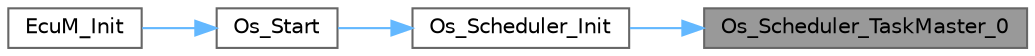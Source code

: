 digraph "Os_Scheduler_TaskMaster_0"
{
 // LATEX_PDF_SIZE
  bgcolor="transparent";
  edge [fontname=Helvetica,fontsize=10,labelfontname=Helvetica,labelfontsize=10];
  node [fontname=Helvetica,fontsize=10,shape=box,height=0.2,width=0.4];
  rankdir="RL";
  Node1 [id="Node000001",label="Os_Scheduler_TaskMaster_0",height=0.2,width=0.4,color="gray40", fillcolor="grey60", style="filled", fontcolor="black",tooltip="Initialization task."];
  Node1 -> Node2 [id="edge1_Node000001_Node000002",dir="back",color="steelblue1",style="solid",tooltip=" "];
  Node2 [id="Node000002",label="Os_Scheduler_Init",height=0.2,width=0.4,color="grey40", fillcolor="white", style="filled",URL="$_os__scheduler_8c.html#a698a659fa941eb5e511d2d12a5603db4",tooltip="OS Scheduler initialization function."];
  Node2 -> Node3 [id="edge2_Node000002_Node000003",dir="back",color="steelblue1",style="solid",tooltip=" "];
  Node3 [id="Node000003",label="Os_Start",height=0.2,width=0.4,color="grey40", fillcolor="white", style="filled",URL="$_os_8c.html#add4db0af4f02b52411b6b6c96c32b5dd",tooltip=" "];
  Node3 -> Node4 [id="edge3_Node000003_Node000004",dir="back",color="steelblue1",style="solid",tooltip=" "];
  Node4 [id="Node000004",label="EcuM_Init",height=0.2,width=0.4,color="grey40", fillcolor="white", style="filled",URL="$_ecu_m_8c.html#adb61804e9dba7fd50f6b45b307265451",tooltip=" "];
}
